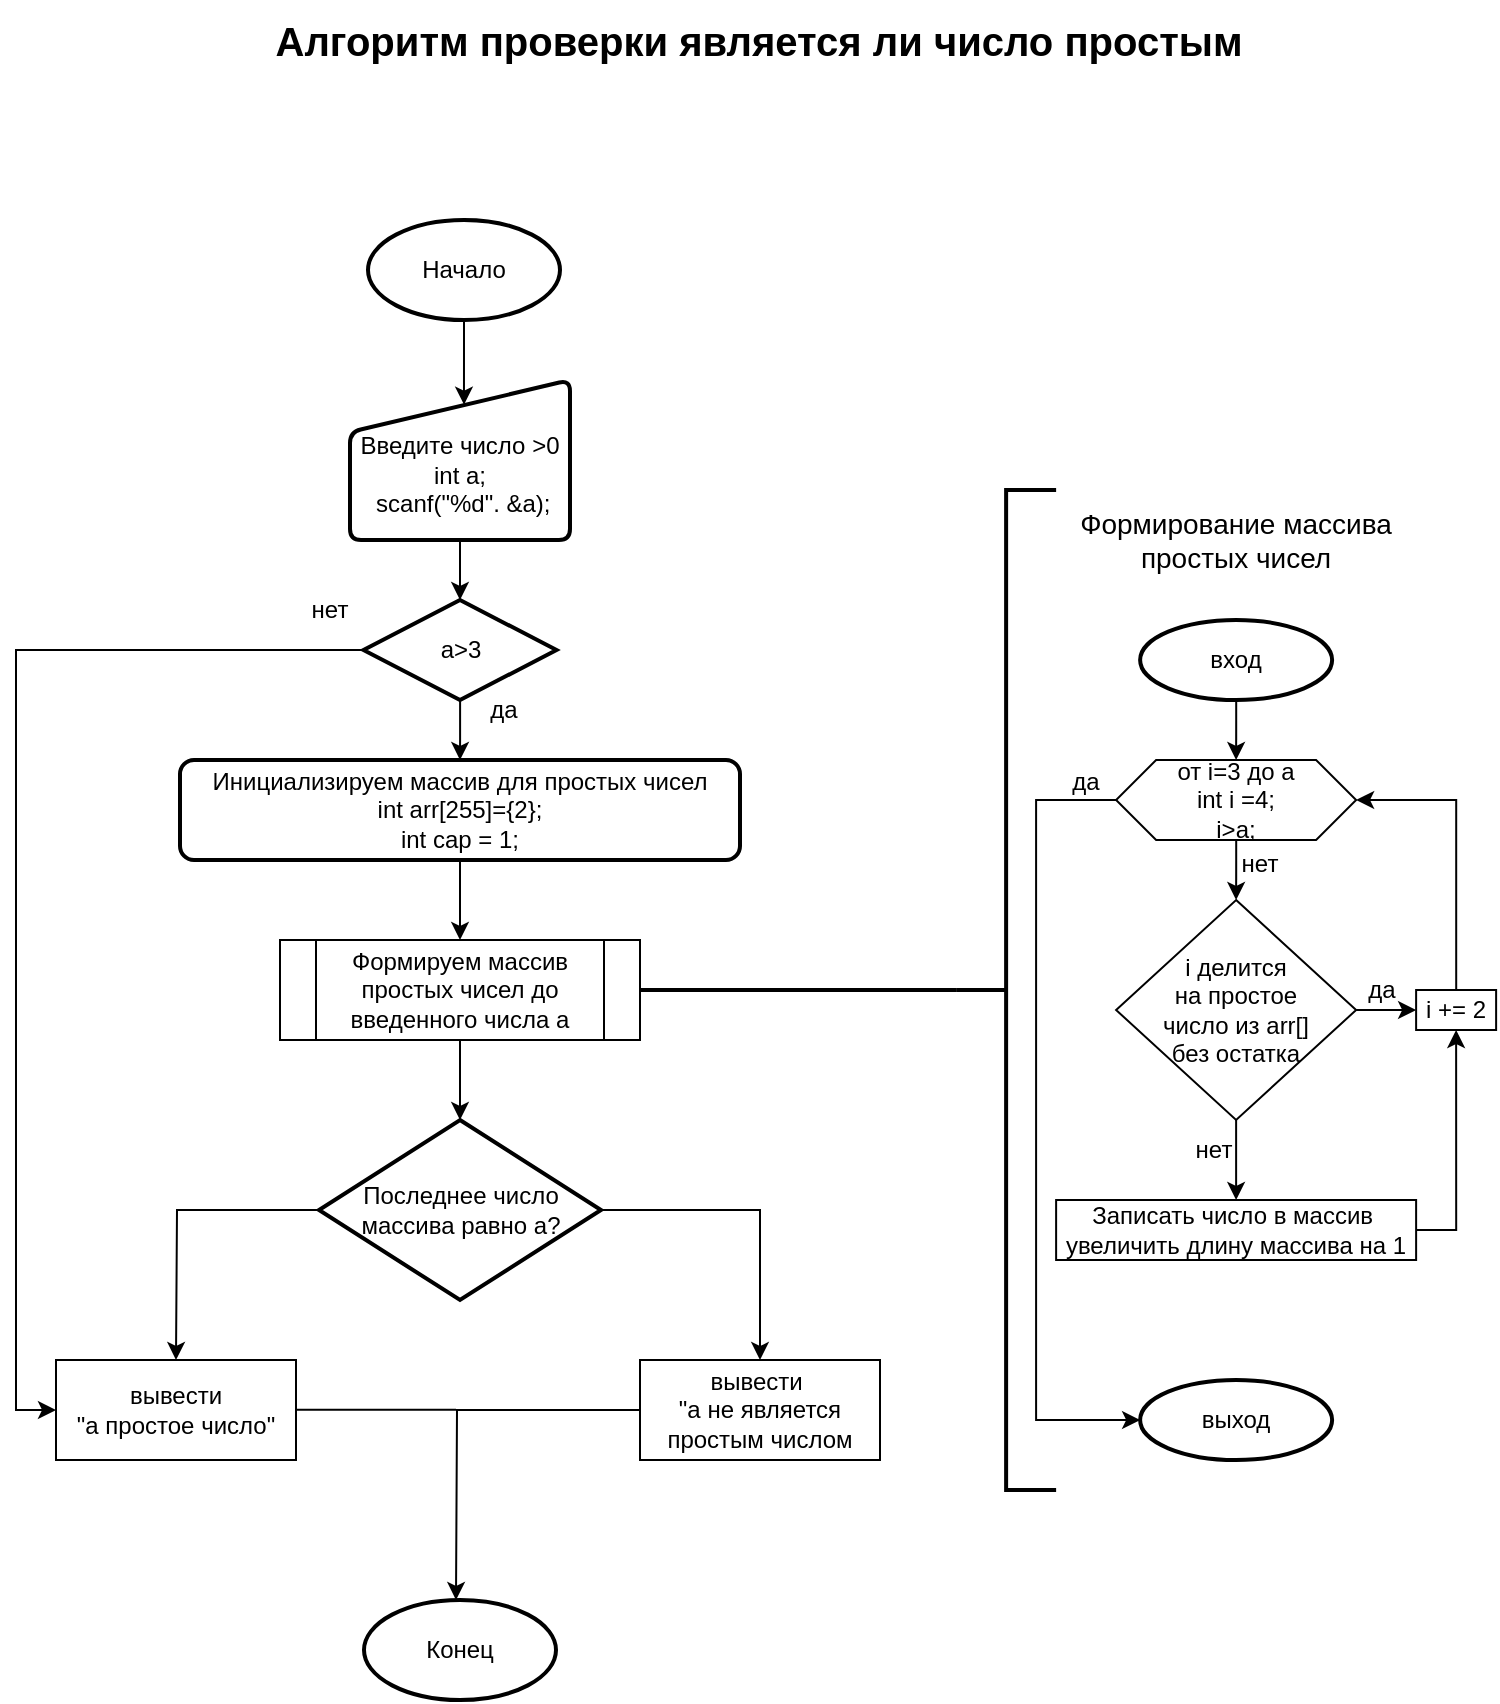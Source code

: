 <mxfile version="13.7.8" type="device"><diagram id="7EYnwRUNHYxzLjtIK84S" name="Страница 1"><mxGraphModel dx="1673" dy="995" grid="1" gridSize="10" guides="1" tooltips="1" connect="1" arrows="1" fold="1" page="1" pageScale="1" pageWidth="827" pageHeight="1169" math="0" shadow="0"><root><mxCell id="0"/><mxCell id="1" parent="0"/><mxCell id="Fbkoz0snjZHvMX2QYqvU-38" style="edgeStyle=orthogonalEdgeStyle;rounded=0;orthogonalLoop=1;jettySize=auto;html=1;entryX=0.518;entryY=0.154;entryDx=0;entryDy=0;entryPerimeter=0;" edge="1" parent="1" source="Fbkoz0snjZHvMX2QYqvU-6" target="Fbkoz0snjZHvMX2QYqvU-13"><mxGeometry relative="1" as="geometry"/></mxCell><mxCell id="Fbkoz0snjZHvMX2QYqvU-6" value="Начало" style="strokeWidth=2;html=1;shape=mxgraph.flowchart.start_1;whiteSpace=wrap;" vertex="1" parent="1"><mxGeometry x="219" y="140" width="96" height="50" as="geometry"/></mxCell><mxCell id="Fbkoz0snjZHvMX2QYqvU-31" style="edgeStyle=orthogonalEdgeStyle;rounded=0;orthogonalLoop=1;jettySize=auto;html=1;entryX=0.5;entryY=0;entryDx=0;entryDy=0;entryPerimeter=0;" edge="1" parent="1" source="Fbkoz0snjZHvMX2QYqvU-13" target="Fbkoz0snjZHvMX2QYqvU-24"><mxGeometry relative="1" as="geometry"/></mxCell><mxCell id="Fbkoz0snjZHvMX2QYqvU-13" value="&lt;br&gt;Введите число &amp;gt;0&lt;br&gt;int a;&lt;br&gt;&amp;nbsp;scanf(&quot;%d&quot;. &amp;amp;a);" style="html=1;strokeWidth=2;shape=manualInput;whiteSpace=wrap;rounded=1;size=26;arcSize=11;" vertex="1" parent="1"><mxGeometry x="210" y="220" width="110" height="80" as="geometry"/></mxCell><mxCell id="Fbkoz0snjZHvMX2QYqvU-19" value="&lt;font style=&quot;font-size: 20px&quot;&gt;Алгоритм проверки является ли число простым&lt;/font&gt;" style="text;strokeColor=none;fillColor=none;html=1;fontSize=24;fontStyle=1;verticalAlign=middle;align=center;" vertex="1" parent="1"><mxGeometry x="144" y="30" width="540" height="40" as="geometry"/></mxCell><mxCell id="Fbkoz0snjZHvMX2QYqvU-33" style="edgeStyle=orthogonalEdgeStyle;rounded=0;orthogonalLoop=1;jettySize=auto;html=1;entryX=0.5;entryY=0;entryDx=0;entryDy=0;" edge="1" parent="1" source="Fbkoz0snjZHvMX2QYqvU-23"><mxGeometry relative="1" as="geometry"><mxPoint x="265" y="500" as="targetPoint"/></mxGeometry></mxCell><mxCell id="Fbkoz0snjZHvMX2QYqvU-23" value="Инициализируем массив для простых чисел&lt;br&gt;int arr[255]={2};&lt;br&gt;int cap = 1;" style="rounded=1;whiteSpace=wrap;html=1;absoluteArcSize=1;arcSize=14;strokeWidth=2;" vertex="1" parent="1"><mxGeometry x="125" y="410" width="280" height="50" as="geometry"/></mxCell><mxCell id="Fbkoz0snjZHvMX2QYqvU-25" style="edgeStyle=orthogonalEdgeStyle;rounded=0;orthogonalLoop=1;jettySize=auto;html=1;entryX=0.5;entryY=0;entryDx=0;entryDy=0;" edge="1" parent="1" source="Fbkoz0snjZHvMX2QYqvU-24" target="Fbkoz0snjZHvMX2QYqvU-23"><mxGeometry relative="1" as="geometry"/></mxCell><mxCell id="Fbkoz0snjZHvMX2QYqvU-44" style="edgeStyle=orthogonalEdgeStyle;rounded=0;orthogonalLoop=1;jettySize=auto;html=1;entryX=0;entryY=0.5;entryDx=0;entryDy=0;" edge="1" parent="1" source="Fbkoz0snjZHvMX2QYqvU-24" target="Fbkoz0snjZHvMX2QYqvU-35"><mxGeometry relative="1" as="geometry"/></mxCell><mxCell id="Fbkoz0snjZHvMX2QYqvU-24" value="a&amp;gt;3" style="strokeWidth=2;html=1;shape=mxgraph.flowchart.decision;whiteSpace=wrap;" vertex="1" parent="1"><mxGeometry x="216.75" y="330" width="96.5" height="50" as="geometry"/></mxCell><mxCell id="Fbkoz0snjZHvMX2QYqvU-26" value="да" style="text;html=1;strokeColor=none;align=center;verticalAlign=middle;whiteSpace=wrap;rounded=0;imageAlign=center;" vertex="1" parent="1"><mxGeometry x="262" y="370" width="50" height="30" as="geometry"/></mxCell><mxCell id="Fbkoz0snjZHvMX2QYqvU-27" value="нет" style="text;html=1;strokeColor=none;align=center;verticalAlign=middle;whiteSpace=wrap;rounded=0;imageAlign=center;" vertex="1" parent="1"><mxGeometry x="175" y="320" width="50" height="30" as="geometry"/></mxCell><mxCell id="Fbkoz0snjZHvMX2QYqvU-42" style="edgeStyle=orthogonalEdgeStyle;rounded=0;orthogonalLoop=1;jettySize=auto;html=1;" edge="1" parent="1" source="Fbkoz0snjZHvMX2QYqvU-32"><mxGeometry relative="1" as="geometry"><mxPoint x="123" y="710" as="targetPoint"/></mxGeometry></mxCell><mxCell id="Fbkoz0snjZHvMX2QYqvU-45" style="edgeStyle=orthogonalEdgeStyle;rounded=0;orthogonalLoop=1;jettySize=auto;html=1;entryX=0.5;entryY=0;entryDx=0;entryDy=0;" edge="1" parent="1" source="Fbkoz0snjZHvMX2QYqvU-32" target="Fbkoz0snjZHvMX2QYqvU-36"><mxGeometry relative="1" as="geometry"/></mxCell><mxCell id="Fbkoz0snjZHvMX2QYqvU-32" value="Последнее число массива равно a?" style="strokeWidth=2;html=1;shape=mxgraph.flowchart.decision;whiteSpace=wrap;" vertex="1" parent="1"><mxGeometry x="194.5" y="590" width="141" height="90" as="geometry"/></mxCell><mxCell id="Fbkoz0snjZHvMX2QYqvU-41" style="edgeStyle=orthogonalEdgeStyle;rounded=0;orthogonalLoop=1;jettySize=auto;html=1;entryX=0.5;entryY=0;entryDx=0;entryDy=0;entryPerimeter=0;" edge="1" parent="1" source="Fbkoz0snjZHvMX2QYqvU-34" target="Fbkoz0snjZHvMX2QYqvU-32"><mxGeometry relative="1" as="geometry"/></mxCell><mxCell id="Fbkoz0snjZHvMX2QYqvU-34" value="&lt;span&gt;Формируем массив простых чисел до введенного числа а&lt;/span&gt;" style="shape=process;whiteSpace=wrap;html=1;backgroundOutline=1;fillColor=none;" vertex="1" parent="1"><mxGeometry x="175" y="500" width="180" height="50" as="geometry"/></mxCell><mxCell id="Fbkoz0snjZHvMX2QYqvU-35" value="вывести &lt;br&gt;&quot;a простое число&quot;" style="rounded=0;whiteSpace=wrap;html=1;fillColor=none;" vertex="1" parent="1"><mxGeometry x="63" y="710" width="120" height="50" as="geometry"/></mxCell><mxCell id="Fbkoz0snjZHvMX2QYqvU-47" style="edgeStyle=orthogonalEdgeStyle;rounded=0;orthogonalLoop=1;jettySize=auto;html=1;" edge="1" parent="1" source="Fbkoz0snjZHvMX2QYqvU-36"><mxGeometry relative="1" as="geometry"><mxPoint x="263" y="830" as="targetPoint"/></mxGeometry></mxCell><mxCell id="Fbkoz0snjZHvMX2QYqvU-36" value="вывести&amp;nbsp;&lt;br&gt;&quot;а не является простым числом" style="rounded=0;whiteSpace=wrap;html=1;fillColor=none;" vertex="1" parent="1"><mxGeometry x="355" y="710" width="120" height="50" as="geometry"/></mxCell><mxCell id="Fbkoz0snjZHvMX2QYqvU-39" value="Конец" style="strokeWidth=2;html=1;shape=mxgraph.flowchart.start_1;whiteSpace=wrap;" vertex="1" parent="1"><mxGeometry x="217" y="830" width="96" height="50" as="geometry"/></mxCell><mxCell id="Fbkoz0snjZHvMX2QYqvU-48" value="" style="endArrow=none;html=1;" edge="1" parent="1"><mxGeometry width="50" height="50" relative="1" as="geometry"><mxPoint x="183" y="734.83" as="sourcePoint"/><mxPoint x="263" y="734.83" as="targetPoint"/></mxGeometry></mxCell><mxCell id="Fbkoz0snjZHvMX2QYqvU-49" value="&lt;font style=&quot;font-size: 14px&quot;&gt;Формирование массива простых чисел&lt;/font&gt;" style="text;html=1;strokeColor=none;fillColor=none;align=center;verticalAlign=middle;whiteSpace=wrap;rounded=0;strokeWidth=1;arcSize=15;imageHeight=24;" vertex="1" parent="1"><mxGeometry x="553.06" y="290" width="200" height="20" as="geometry"/></mxCell><mxCell id="Fbkoz0snjZHvMX2QYqvU-71" style="edgeStyle=orthogonalEdgeStyle;rounded=0;orthogonalLoop=1;jettySize=auto;html=1;entryX=0.5;entryY=0;entryDx=0;entryDy=0;" edge="1" parent="1" source="Fbkoz0snjZHvMX2QYqvU-50" target="Fbkoz0snjZHvMX2QYqvU-52"><mxGeometry relative="1" as="geometry"/></mxCell><mxCell id="Fbkoz0snjZHvMX2QYqvU-50" value="вход" style="strokeWidth=2;html=1;shape=mxgraph.flowchart.start_1;whiteSpace=wrap;" vertex="1" parent="1"><mxGeometry x="605.06" y="340" width="96" height="40" as="geometry"/></mxCell><mxCell id="Fbkoz0snjZHvMX2QYqvU-65" style="edgeStyle=orthogonalEdgeStyle;rounded=0;orthogonalLoop=1;jettySize=auto;html=1;entryX=0.5;entryY=0;entryDx=0;entryDy=0;" edge="1" parent="1" source="Fbkoz0snjZHvMX2QYqvU-52" target="Fbkoz0snjZHvMX2QYqvU-54"><mxGeometry relative="1" as="geometry"/></mxCell><mxCell id="Fbkoz0snjZHvMX2QYqvU-66" style="edgeStyle=orthogonalEdgeStyle;rounded=0;orthogonalLoop=1;jettySize=auto;html=1;entryX=0;entryY=0.5;entryDx=0;entryDy=0;entryPerimeter=0;" edge="1" parent="1" source="Fbkoz0snjZHvMX2QYqvU-52" target="Fbkoz0snjZHvMX2QYqvU-64"><mxGeometry relative="1" as="geometry"><Array as="points"><mxPoint x="553.06" y="430"/><mxPoint x="553.06" y="740"/></Array></mxGeometry></mxCell><mxCell id="Fbkoz0snjZHvMX2QYqvU-52" value="от i=3 до a&lt;br&gt;int i =4;&lt;br&gt;i&amp;gt;a;" style="shape=hexagon;perimeter=hexagonPerimeter2;whiteSpace=wrap;html=1;fixedSize=1;strokeWidth=1;fillColor=none;" vertex="1" parent="1"><mxGeometry x="593.06" y="410" width="120" height="40" as="geometry"/></mxCell><mxCell id="Fbkoz0snjZHvMX2QYqvU-60" style="edgeStyle=orthogonalEdgeStyle;rounded=0;orthogonalLoop=1;jettySize=auto;html=1;entryX=0.5;entryY=0;entryDx=0;entryDy=0;" edge="1" parent="1" source="Fbkoz0snjZHvMX2QYqvU-54" target="Fbkoz0snjZHvMX2QYqvU-55"><mxGeometry relative="1" as="geometry"/></mxCell><mxCell id="Fbkoz0snjZHvMX2QYqvU-61" style="edgeStyle=orthogonalEdgeStyle;rounded=0;orthogonalLoop=1;jettySize=auto;html=1;exitX=1;exitY=0.5;exitDx=0;exitDy=0;entryX=0;entryY=0.5;entryDx=0;entryDy=0;" edge="1" parent="1" source="Fbkoz0snjZHvMX2QYqvU-54" target="Fbkoz0snjZHvMX2QYqvU-56"><mxGeometry relative="1" as="geometry"/></mxCell><mxCell id="Fbkoz0snjZHvMX2QYqvU-54" value="i делится &lt;br&gt;на простое &lt;br&gt;число из arr[] &lt;br&gt;без остатка" style="rhombus;whiteSpace=wrap;html=1;strokeWidth=1;fillColor=none;" vertex="1" parent="1"><mxGeometry x="593.06" y="480" width="120" height="110" as="geometry"/></mxCell><mxCell id="Fbkoz0snjZHvMX2QYqvU-62" style="edgeStyle=orthogonalEdgeStyle;rounded=0;orthogonalLoop=1;jettySize=auto;html=1;entryX=0.5;entryY=1;entryDx=0;entryDy=0;" edge="1" parent="1" source="Fbkoz0snjZHvMX2QYqvU-55" target="Fbkoz0snjZHvMX2QYqvU-56"><mxGeometry relative="1" as="geometry"><Array as="points"><mxPoint x="763.06" y="645"/></Array></mxGeometry></mxCell><mxCell id="Fbkoz0snjZHvMX2QYqvU-55" value="Записать число в массив&amp;nbsp;&lt;br&gt;увеличить длину массива на 1" style="rounded=0;whiteSpace=wrap;html=1;strokeWidth=1;fillColor=none;" vertex="1" parent="1"><mxGeometry x="563.06" y="630" width="180" height="30" as="geometry"/></mxCell><mxCell id="Fbkoz0snjZHvMX2QYqvU-63" style="edgeStyle=orthogonalEdgeStyle;rounded=0;orthogonalLoop=1;jettySize=auto;html=1;entryX=1;entryY=0.5;entryDx=0;entryDy=0;" edge="1" parent="1" source="Fbkoz0snjZHvMX2QYqvU-56" target="Fbkoz0snjZHvMX2QYqvU-52"><mxGeometry relative="1" as="geometry"><Array as="points"><mxPoint x="763.06" y="430"/></Array></mxGeometry></mxCell><mxCell id="Fbkoz0snjZHvMX2QYqvU-56" value="i += 2" style="rounded=0;whiteSpace=wrap;html=1;strokeWidth=1;fillColor=none;" vertex="1" parent="1"><mxGeometry x="743.06" y="525" width="40" height="20" as="geometry"/></mxCell><mxCell id="Fbkoz0snjZHvMX2QYqvU-64" value="выход" style="strokeWidth=2;html=1;shape=mxgraph.flowchart.start_1;whiteSpace=wrap;" vertex="1" parent="1"><mxGeometry x="605.06" y="720" width="96" height="40" as="geometry"/></mxCell><mxCell id="Fbkoz0snjZHvMX2QYqvU-67" value="да" style="text;html=1;strokeColor=none;align=center;verticalAlign=middle;whiteSpace=wrap;rounded=0;imageAlign=center;" vertex="1" parent="1"><mxGeometry x="553.06" y="406" width="50" height="30" as="geometry"/></mxCell><mxCell id="Fbkoz0snjZHvMX2QYqvU-68" value="нет" style="text;html=1;strokeColor=none;align=center;verticalAlign=middle;whiteSpace=wrap;rounded=0;imageAlign=center;" vertex="1" parent="1"><mxGeometry x="640.06" y="447" width="50" height="30" as="geometry"/></mxCell><mxCell id="Fbkoz0snjZHvMX2QYqvU-69" value="нет" style="text;html=1;strokeColor=none;align=center;verticalAlign=middle;whiteSpace=wrap;rounded=0;imageAlign=center;" vertex="1" parent="1"><mxGeometry x="617.06" y="590" width="50" height="30" as="geometry"/></mxCell><mxCell id="Fbkoz0snjZHvMX2QYqvU-70" value="да" style="text;html=1;strokeColor=none;align=center;verticalAlign=middle;whiteSpace=wrap;rounded=0;imageAlign=center;" vertex="1" parent="1"><mxGeometry x="701.06" y="510" width="50" height="30" as="geometry"/></mxCell><mxCell id="Fbkoz0snjZHvMX2QYqvU-72" value="" style="strokeWidth=2;html=1;shape=mxgraph.flowchart.annotation_2;align=left;labelPosition=right;pointerEvents=1;fillColor=none;" vertex="1" parent="1"><mxGeometry x="513.06" y="275" width="50" height="500" as="geometry"/></mxCell><mxCell id="Fbkoz0snjZHvMX2QYqvU-76" value="" style="endArrow=none;html=1;entryX=0;entryY=0.5;entryDx=0;entryDy=0;entryPerimeter=0;exitX=1;exitY=0.5;exitDx=0;exitDy=0;strokeWidth=2;" edge="1" parent="1" source="Fbkoz0snjZHvMX2QYqvU-34" target="Fbkoz0snjZHvMX2QYqvU-72"><mxGeometry width="50" height="50" relative="1" as="geometry"><mxPoint x="390" y="520" as="sourcePoint"/><mxPoint x="440" y="470" as="targetPoint"/></mxGeometry></mxCell></root></mxGraphModel></diagram></mxfile>